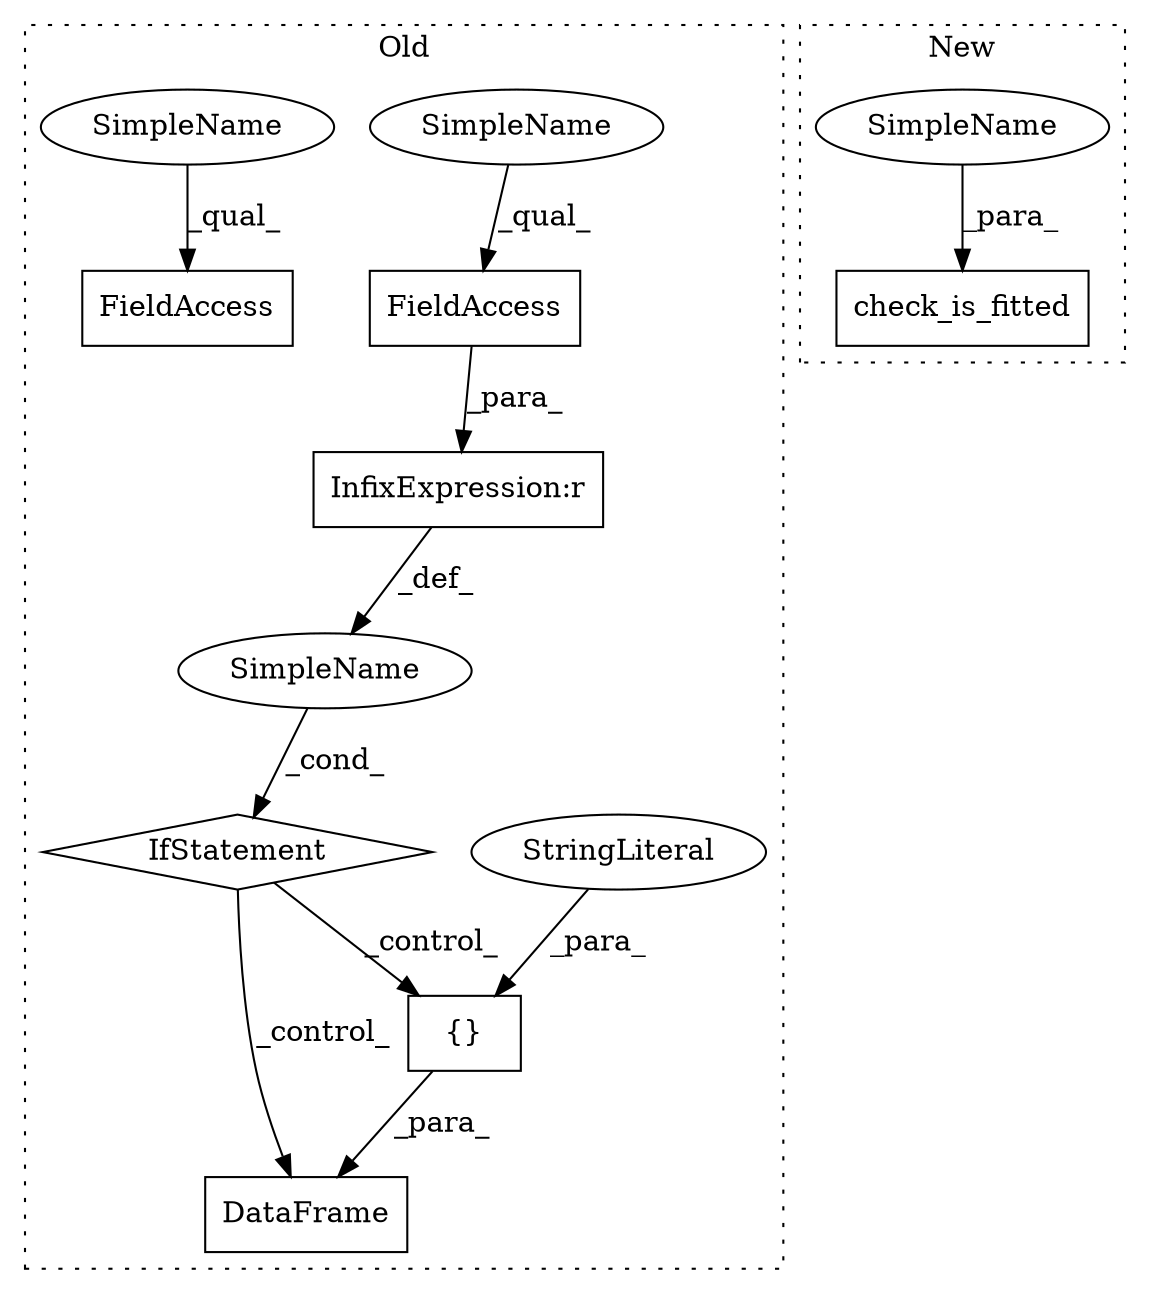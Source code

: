digraph G {
subgraph cluster0 {
1 [label="DataFrame" a="32" s="12127,12260" l="10,1" shape="box"];
3 [label="IfStatement" a="25" s="11838,11863" l="4,2" shape="diamond"];
4 [label="{}" a="4" s="12211,12259" l="1,1" shape="box"];
5 [label="SimpleName" a="42" s="" l="" shape="ellipse"];
6 [label="StringLiteral" a="45" s="12212" l="13" shape="ellipse"];
7 [label="InfixExpression:r" a="27" s="11855" l="4" shape="box"];
8 [label="FieldAccess" a="22" s="11842" l="13" shape="box"];
9 [label="FieldAccess" a="22" s="11882" l="13" shape="box"];
10 [label="SimpleName" a="42" s="11842" l="4" shape="ellipse"];
11 [label="SimpleName" a="42" s="11882" l="4" shape="ellipse"];
label = "Old";
style="dotted";
}
subgraph cluster1 {
2 [label="check_is_fitted" a="32" s="13385,13417" l="16,1" shape="box"];
12 [label="SimpleName" a="42" s="13401" l="4" shape="ellipse"];
label = "New";
style="dotted";
}
3 -> 1 [label="_control_"];
3 -> 4 [label="_control_"];
4 -> 1 [label="_para_"];
5 -> 3 [label="_cond_"];
6 -> 4 [label="_para_"];
7 -> 5 [label="_def_"];
8 -> 7 [label="_para_"];
10 -> 8 [label="_qual_"];
11 -> 9 [label="_qual_"];
12 -> 2 [label="_para_"];
}